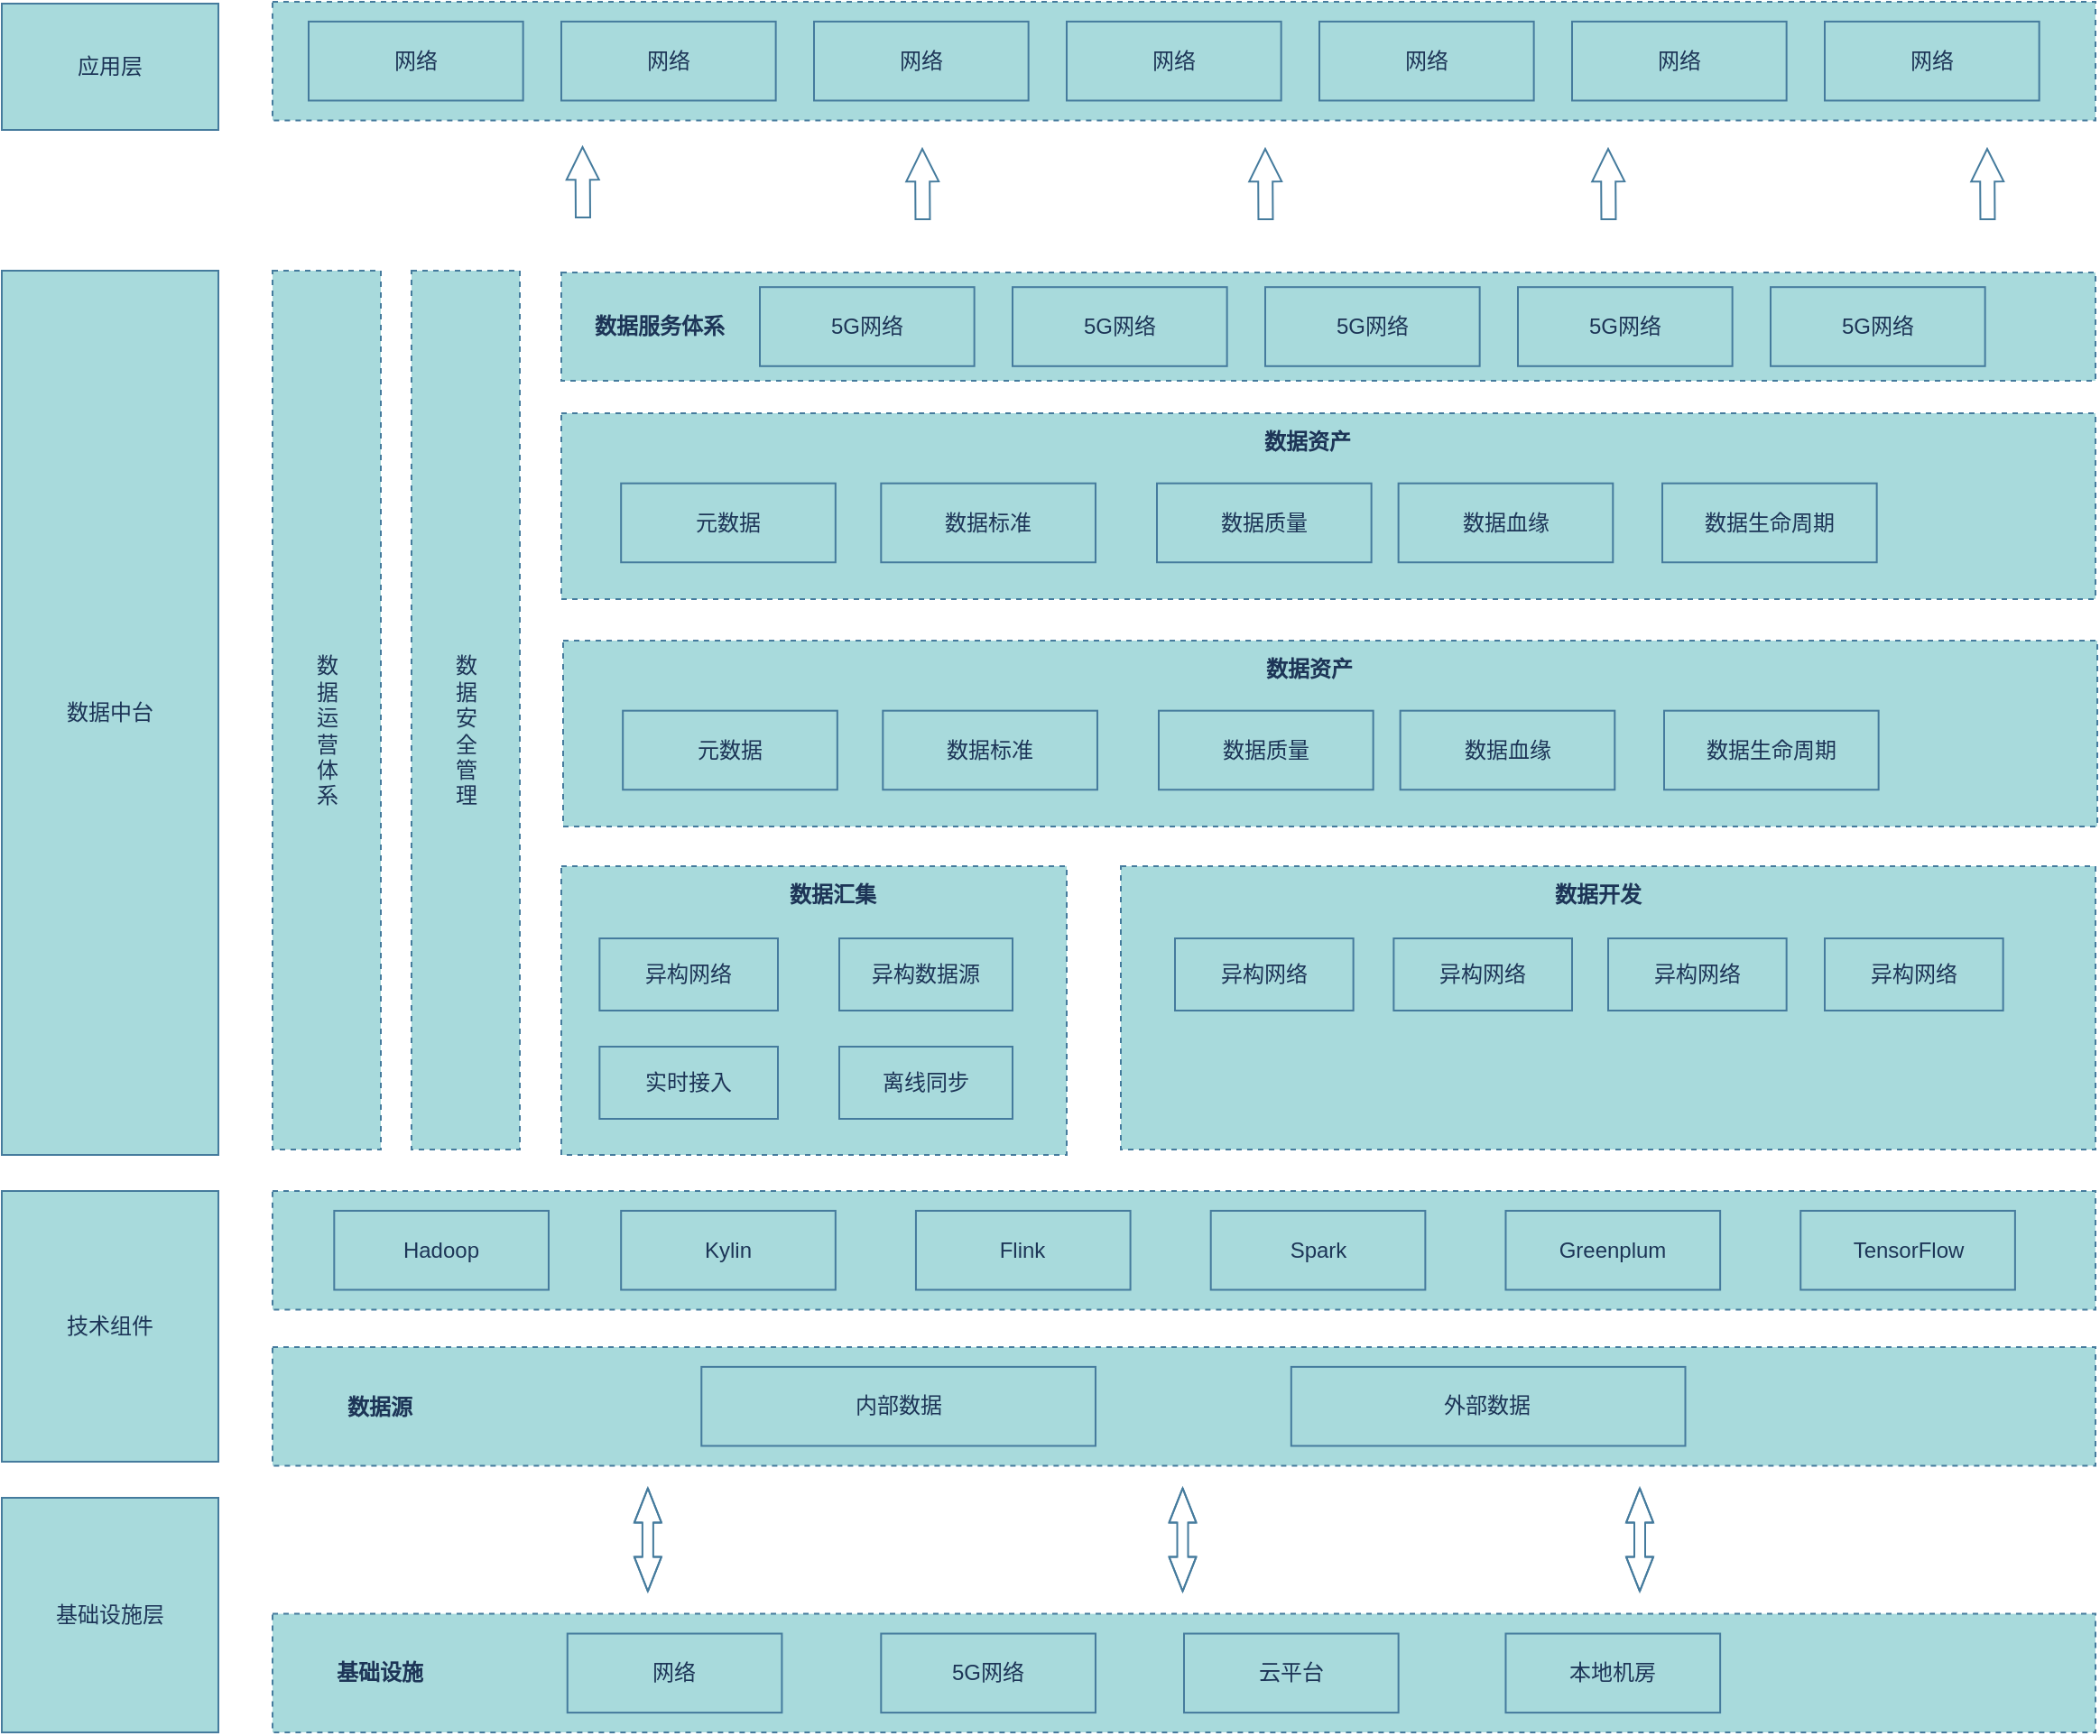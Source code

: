 <mxfile version="21.0.8" type="github" pages="2">
  <diagram name="数据中台技术架构图-1" id="JBZHbjwEhpAROHOcrjpn">
    <mxGraphModel dx="2301" dy="2174" grid="1" gridSize="10" guides="1" tooltips="1" connect="1" arrows="1" fold="1" page="1" pageScale="1" pageWidth="827" pageHeight="1169" math="0" shadow="0">
      <root>
        <mxCell id="0" />
        <mxCell id="1" parent="0" />
        <mxCell id="7xT1okyIv0pge_eyf053-1" value="" style="rounded=0;whiteSpace=wrap;html=1;labelBackgroundColor=none;dashed=1;strokeWidth=1;perimeterSpacing=1;fillColor=#A8DADC;strokeColor=#457B9D;fontColor=#1D3557;" parent="1" vertex="1">
          <mxGeometry x="200" y="430" width="280" height="160" as="geometry" />
        </mxCell>
        <mxCell id="7xT1okyIv0pge_eyf053-26" value="" style="group;rounded=0;dashed=1;container=0;labelBackgroundColor=none;fontColor=#1D3557;" parent="1" vertex="1" connectable="0">
          <mxGeometry x="40" y="170" width="60" height="417" as="geometry" />
        </mxCell>
        <mxCell id="7xT1okyIv0pge_eyf053-30" value="" style="rounded=0;whiteSpace=wrap;html=1;labelBackgroundColor=none;dashed=1;glass=0;shadow=0;fillColor=#A8DADC;strokeColor=#457B9D;fontColor=#1D3557;" parent="1" vertex="1">
          <mxGeometry x="510" y="430" width="540" height="157" as="geometry" />
        </mxCell>
        <mxCell id="7xT1okyIv0pge_eyf053-31" value="" style="rounded=0;whiteSpace=wrap;html=1;labelBackgroundColor=none;dashed=1;fillColor=#A8DADC;strokeColor=#457B9D;fontColor=#1D3557;" parent="1" vertex="1">
          <mxGeometry x="200" y="179" width="850" height="103" as="geometry" />
        </mxCell>
        <mxCell id="7xT1okyIv0pge_eyf053-32" value="" style="rounded=0;whiteSpace=wrap;html=1;labelBackgroundColor=none;dashed=1;fillColor=#A8DADC;strokeColor=#457B9D;fontColor=#1D3557;" parent="1" vertex="1">
          <mxGeometry x="200" y="101" width="850" height="60" as="geometry" />
        </mxCell>
        <mxCell id="7xT1okyIv0pge_eyf053-33" value="数据服务体系" style="text;strokeColor=none;align=center;fillColor=none;html=1;verticalAlign=middle;whiteSpace=wrap;rounded=0;labelBackgroundColor=none;fontStyle=1;fontColor=#1D3557;" parent="1" vertex="1">
          <mxGeometry x="210.003" y="114.575" width="89.118" height="32.847" as="geometry" />
        </mxCell>
        <mxCell id="7xT1okyIv0pge_eyf053-34" value="" style="shape=flexArrow;endArrow=classic;html=1;rounded=0;width=8;endSize=5.7;endWidth=9;labelBackgroundColor=none;fontColor=default;strokeColor=#457B9D;" parent="1" edge="1">
          <mxGeometry width="50" height="50" relative="1" as="geometry">
            <mxPoint x="212" y="71" as="sourcePoint" />
            <mxPoint x="211.756" y="31" as="targetPoint" />
          </mxGeometry>
        </mxCell>
        <mxCell id="7xT1okyIv0pge_eyf053-35" value="" style="shape=flexArrow;endArrow=classic;html=1;rounded=0;width=8;endSize=5.7;endWidth=9;labelBackgroundColor=none;fontColor=default;strokeColor=#457B9D;" parent="1" edge="1">
          <mxGeometry width="50" height="50" relative="1" as="geometry">
            <mxPoint x="400.24" y="72" as="sourcePoint" />
            <mxPoint x="399.996" y="32" as="targetPoint" />
          </mxGeometry>
        </mxCell>
        <mxCell id="7xT1okyIv0pge_eyf053-36" value="" style="shape=flexArrow;endArrow=classic;html=1;rounded=0;width=8;endSize=5.7;endWidth=9;labelBackgroundColor=none;fontColor=default;strokeColor=#457B9D;" parent="1" edge="1">
          <mxGeometry width="50" height="50" relative="1" as="geometry">
            <mxPoint x="590.24" y="72" as="sourcePoint" />
            <mxPoint x="589.996" y="32" as="targetPoint" />
          </mxGeometry>
        </mxCell>
        <mxCell id="7xT1okyIv0pge_eyf053-37" value="" style="shape=flexArrow;endArrow=classic;html=1;rounded=0;width=8;endSize=5.7;endWidth=9;labelBackgroundColor=none;fontColor=default;strokeColor=#457B9D;" parent="1" edge="1">
          <mxGeometry width="50" height="50" relative="1" as="geometry">
            <mxPoint x="780.24" y="72" as="sourcePoint" />
            <mxPoint x="779.996" y="32" as="targetPoint" />
          </mxGeometry>
        </mxCell>
        <mxCell id="7xT1okyIv0pge_eyf053-38" value="" style="shape=flexArrow;endArrow=classic;html=1;rounded=0;width=8;endSize=5.7;endWidth=9;labelBackgroundColor=none;fontColor=default;strokeColor=#457B9D;" parent="1" edge="1">
          <mxGeometry width="50" height="50" relative="1" as="geometry">
            <mxPoint x="990.24" y="72" as="sourcePoint" />
            <mxPoint x="989.996" y="32" as="targetPoint" />
          </mxGeometry>
        </mxCell>
        <mxCell id="7xT1okyIv0pge_eyf053-39" value="" style="rounded=0;whiteSpace=wrap;html=1;labelBackgroundColor=none;dashed=1;fillColor=#A8DADC;strokeColor=#457B9D;fontColor=#1D3557;" parent="1" vertex="1">
          <mxGeometry x="40" y="-49.004" width="1010.0" height="65.693" as="geometry" />
        </mxCell>
        <mxCell id="7xT1okyIv0pge_eyf053-40" value="网络" style="rounded=0;whiteSpace=wrap;html=1;labelBackgroundColor=none;fillColor=#A8DADC;strokeColor=#457B9D;fontColor=#1D3557;" parent="1" vertex="1">
          <mxGeometry x="60.002" y="-38.055" width="118.824" height="43.796" as="geometry" />
        </mxCell>
        <mxCell id="7xT1okyIv0pge_eyf053-41" value="网络" style="rounded=0;whiteSpace=wrap;html=1;labelBackgroundColor=none;fillColor=#A8DADC;strokeColor=#457B9D;fontColor=#1D3557;" parent="1" vertex="1">
          <mxGeometry x="200.002" y="-38.055" width="118.824" height="43.796" as="geometry" />
        </mxCell>
        <mxCell id="7xT1okyIv0pge_eyf053-42" value="网络" style="rounded=0;whiteSpace=wrap;html=1;labelBackgroundColor=none;fillColor=#A8DADC;strokeColor=#457B9D;fontColor=#1D3557;" parent="1" vertex="1">
          <mxGeometry x="340.002" y="-38.055" width="118.824" height="43.796" as="geometry" />
        </mxCell>
        <mxCell id="7xT1okyIv0pge_eyf053-43" value="网络" style="rounded=0;whiteSpace=wrap;html=1;labelBackgroundColor=none;fillColor=#A8DADC;strokeColor=#457B9D;fontColor=#1D3557;" parent="1" vertex="1">
          <mxGeometry x="480.002" y="-38.055" width="118.824" height="43.796" as="geometry" />
        </mxCell>
        <mxCell id="7xT1okyIv0pge_eyf053-44" value="网络" style="rounded=0;whiteSpace=wrap;html=1;labelBackgroundColor=none;fillColor=#A8DADC;strokeColor=#457B9D;fontColor=#1D3557;" parent="1" vertex="1">
          <mxGeometry x="620.002" y="-38.055" width="118.824" height="43.796" as="geometry" />
        </mxCell>
        <mxCell id="7xT1okyIv0pge_eyf053-45" value="网络" style="rounded=0;whiteSpace=wrap;html=1;labelBackgroundColor=none;fillColor=#A8DADC;strokeColor=#457B9D;fontColor=#1D3557;" parent="1" vertex="1">
          <mxGeometry x="760.002" y="-38.055" width="118.824" height="43.796" as="geometry" />
        </mxCell>
        <mxCell id="7xT1okyIv0pge_eyf053-46" value="网络" style="rounded=0;whiteSpace=wrap;html=1;labelBackgroundColor=none;fillColor=#A8DADC;strokeColor=#457B9D;fontColor=#1D3557;" parent="1" vertex="1">
          <mxGeometry x="900.002" y="-38.055" width="118.824" height="43.796" as="geometry" />
        </mxCell>
        <mxCell id="7xT1okyIv0pge_eyf053-47" value="5G网络" style="rounded=0;whiteSpace=wrap;html=1;labelBackgroundColor=none;fillColor=#A8DADC;strokeColor=#457B9D;fontColor=#1D3557;" parent="1" vertex="1">
          <mxGeometry x="310.002" y="109.095" width="118.824" height="43.796" as="geometry" />
        </mxCell>
        <mxCell id="7xT1okyIv0pge_eyf053-48" value="异构网络" style="rounded=0;whiteSpace=wrap;html=1;labelBackgroundColor=none;fillColor=#A8DADC;strokeColor=#457B9D;fontColor=#1D3557;" parent="1" vertex="1">
          <mxGeometry x="221.18" y="470" width="98.82" height="40" as="geometry" />
        </mxCell>
        <mxCell id="7xT1okyIv0pge_eyf053-49" value="5G网络" style="rounded=0;whiteSpace=wrap;html=1;labelBackgroundColor=none;fillColor=#A8DADC;strokeColor=#457B9D;fontColor=#1D3557;" parent="1" vertex="1">
          <mxGeometry x="450.002" y="109.105" width="118.824" height="43.796" as="geometry" />
        </mxCell>
        <mxCell id="7xT1okyIv0pge_eyf053-50" value="5G网络" style="rounded=0;whiteSpace=wrap;html=1;labelBackgroundColor=none;fillColor=#A8DADC;strokeColor=#457B9D;fontColor=#1D3557;" parent="1" vertex="1">
          <mxGeometry x="590.002" y="109.095" width="118.824" height="43.796" as="geometry" />
        </mxCell>
        <mxCell id="7xT1okyIv0pge_eyf053-51" value="5G网络" style="rounded=0;whiteSpace=wrap;html=1;labelBackgroundColor=none;fillColor=#A8DADC;strokeColor=#457B9D;fontColor=#1D3557;" parent="1" vertex="1">
          <mxGeometry x="730.002" y="109.095" width="118.824" height="43.796" as="geometry" />
        </mxCell>
        <mxCell id="7xT1okyIv0pge_eyf053-52" value="5G网络" style="rounded=0;whiteSpace=wrap;html=1;labelBackgroundColor=none;fillColor=#A8DADC;strokeColor=#457B9D;fontColor=#1D3557;" parent="1" vertex="1">
          <mxGeometry x="870.002" y="109.095" width="118.824" height="43.796" as="geometry" />
        </mxCell>
        <mxCell id="7xT1okyIv0pge_eyf053-53" value="实时接入" style="rounded=0;whiteSpace=wrap;html=1;labelBackgroundColor=none;fillColor=#A8DADC;strokeColor=#457B9D;fontColor=#1D3557;" parent="1" vertex="1">
          <mxGeometry x="221.18" y="530" width="98.82" height="40" as="geometry" />
        </mxCell>
        <mxCell id="7xT1okyIv0pge_eyf053-54" value="异构数据源" style="rounded=0;whiteSpace=wrap;html=1;labelBackgroundColor=none;fillColor=#A8DADC;strokeColor=#457B9D;fontColor=#1D3557;" parent="1" vertex="1">
          <mxGeometry x="354" y="470" width="96" height="40" as="geometry" />
        </mxCell>
        <mxCell id="7xT1okyIv0pge_eyf053-56" value="离线同步" style="rounded=0;whiteSpace=wrap;html=1;labelBackgroundColor=none;fillColor=#A8DADC;strokeColor=#457B9D;fontColor=#1D3557;" parent="1" vertex="1">
          <mxGeometry x="354" y="530" width="96" height="40" as="geometry" />
        </mxCell>
        <mxCell id="7xT1okyIv0pge_eyf053-57" value="数据汇集" style="text;strokeColor=none;align=center;fillColor=none;html=1;verticalAlign=middle;whiteSpace=wrap;rounded=0;labelBackgroundColor=none;fontStyle=1;fontColor=#1D3557;" parent="1" vertex="1">
          <mxGeometry x="306.003" y="430.005" width="89.118" height="32.847" as="geometry" />
        </mxCell>
        <mxCell id="7xT1okyIv0pge_eyf053-58" value="应用层" style="rounded=0;whiteSpace=wrap;html=1;labelBackgroundColor=none;fillColor=#A8DADC;strokeColor=#457B9D;fontColor=#1D3557;" parent="1" vertex="1">
          <mxGeometry x="-110" y="-48" width="120" height="70" as="geometry" />
        </mxCell>
        <mxCell id="7xT1okyIv0pge_eyf053-59" value="数据中台" style="rounded=0;whiteSpace=wrap;html=1;labelBackgroundColor=none;fillColor=#A8DADC;strokeColor=#457B9D;fontColor=#1D3557;" parent="1" vertex="1">
          <mxGeometry x="-110" y="100" width="120" height="490" as="geometry" />
        </mxCell>
        <mxCell id="7xT1okyIv0pge_eyf053-60" value="技术组件" style="rounded=0;whiteSpace=wrap;html=1;labelBackgroundColor=none;fillColor=#A8DADC;strokeColor=#457B9D;fontColor=#1D3557;" parent="1" vertex="1">
          <mxGeometry x="-110" y="610" width="120" height="150" as="geometry" />
        </mxCell>
        <mxCell id="7xT1okyIv0pge_eyf053-61" value="基础设施层" style="rounded=0;whiteSpace=wrap;html=1;labelBackgroundColor=none;fillColor=#A8DADC;strokeColor=#457B9D;fontColor=#1D3557;" parent="1" vertex="1">
          <mxGeometry x="-110" y="780" width="120" height="130" as="geometry" />
        </mxCell>
        <mxCell id="7xT1okyIv0pge_eyf053-62" value="数据开发" style="text;strokeColor=none;align=center;fillColor=none;html=1;verticalAlign=middle;whiteSpace=wrap;rounded=0;labelBackgroundColor=none;fontStyle=1;fontColor=#1D3557;" parent="1" vertex="1">
          <mxGeometry x="730.003" y="430.005" width="89.118" height="32.847" as="geometry" />
        </mxCell>
        <mxCell id="7xT1okyIv0pge_eyf053-63" value="异构网络" style="rounded=0;whiteSpace=wrap;html=1;labelBackgroundColor=none;fillColor=#A8DADC;strokeColor=#457B9D;fontColor=#1D3557;" parent="1" vertex="1">
          <mxGeometry x="540" y="470" width="98.82" height="40" as="geometry" />
        </mxCell>
        <mxCell id="7xT1okyIv0pge_eyf053-64" value="异构网络" style="rounded=0;whiteSpace=wrap;html=1;labelBackgroundColor=none;fillColor=#A8DADC;strokeColor=#457B9D;fontColor=#1D3557;" parent="1" vertex="1">
          <mxGeometry x="661.18" y="470" width="98.82" height="40" as="geometry" />
        </mxCell>
        <mxCell id="7xT1okyIv0pge_eyf053-65" value="异构网络" style="rounded=0;whiteSpace=wrap;html=1;labelBackgroundColor=none;fillColor=#A8DADC;strokeColor=#457B9D;fontColor=#1D3557;" parent="1" vertex="1">
          <mxGeometry x="780.01" y="470" width="98.82" height="40" as="geometry" />
        </mxCell>
        <mxCell id="7xT1okyIv0pge_eyf053-66" value="异构网络" style="rounded=0;whiteSpace=wrap;html=1;labelBackgroundColor=none;fillColor=#A8DADC;strokeColor=#457B9D;fontColor=#1D3557;" parent="1" vertex="1">
          <mxGeometry x="900" y="470" width="98.82" height="40" as="geometry" />
        </mxCell>
        <mxCell id="7xT1okyIv0pge_eyf053-67" value="数据资产" style="text;strokeColor=none;align=center;fillColor=none;html=1;verticalAlign=middle;whiteSpace=wrap;rounded=0;labelBackgroundColor=none;fontStyle=1;fontColor=#1D3557;" parent="1" vertex="1">
          <mxGeometry x="568.823" y="179.005" width="89.118" height="32.847" as="geometry" />
        </mxCell>
        <mxCell id="7xT1okyIv0pge_eyf053-3" value="" style="rounded=0;whiteSpace=wrap;html=1;labelBackgroundColor=none;dashed=1;fillColor=#A8DADC;strokeColor=#457B9D;fontColor=#1D3557;" parent="1" vertex="1">
          <mxGeometry x="40" y="696.496" width="1010.0" height="65.693" as="geometry" />
        </mxCell>
        <mxCell id="7xT1okyIv0pge_eyf053-4" value="数据源" style="text;strokeColor=none;align=center;fillColor=none;html=1;verticalAlign=middle;whiteSpace=wrap;rounded=0;labelBackgroundColor=none;fontStyle=1;fontColor=#1D3557;" parent="1" vertex="1">
          <mxGeometry x="54.853" y="714.015" width="89.118" height="32.847" as="geometry" />
        </mxCell>
        <mxCell id="7xT1okyIv0pge_eyf053-5" value="" style="rounded=0;whiteSpace=wrap;html=1;labelBackgroundColor=none;dashed=1;fillColor=#A8DADC;strokeColor=#457B9D;fontColor=#1D3557;" parent="1" vertex="1">
          <mxGeometry x="40" y="610" width="1010.0" height="65.693" as="geometry" />
        </mxCell>
        <mxCell id="7xT1okyIv0pge_eyf053-6" value="内部数据" style="rounded=0;whiteSpace=wrap;html=1;labelBackgroundColor=none;fillColor=#A8DADC;strokeColor=#457B9D;fontColor=#1D3557;" parent="1" vertex="1">
          <mxGeometry x="277.647" y="707.445" width="218.338" height="43.796" as="geometry" />
        </mxCell>
        <mxCell id="7xT1okyIv0pge_eyf053-7" value="外部数据" style="rounded=0;whiteSpace=wrap;html=1;labelBackgroundColor=none;fillColor=#A8DADC;strokeColor=#457B9D;fontColor=#1D3557;" parent="1" vertex="1">
          <mxGeometry x="604.412" y="707.445" width="218.338" height="43.796" as="geometry" />
        </mxCell>
        <mxCell id="7xT1okyIv0pge_eyf053-8" value="" style="rounded=0;whiteSpace=wrap;html=1;labelBackgroundColor=none;dashed=1;fillColor=#A8DADC;strokeColor=#457B9D;fontColor=#1D3557;" parent="1" vertex="1">
          <mxGeometry x="40" y="844.307" width="1010.0" height="65.693" as="geometry" />
        </mxCell>
        <mxCell id="7xT1okyIv0pge_eyf053-9" value="网络" style="rounded=0;whiteSpace=wrap;html=1;labelBackgroundColor=none;fillColor=#A8DADC;strokeColor=#457B9D;fontColor=#1D3557;" parent="1" vertex="1">
          <mxGeometry x="203.382" y="855.255" width="118.824" height="43.796" as="geometry" />
        </mxCell>
        <mxCell id="7xT1okyIv0pge_eyf053-11" value="5G网络" style="rounded=0;whiteSpace=wrap;html=1;labelBackgroundColor=none;fillColor=#A8DADC;strokeColor=#457B9D;fontColor=#1D3557;" parent="1" vertex="1">
          <mxGeometry x="377.162" y="855.255" width="118.824" height="43.796" as="geometry" />
        </mxCell>
        <mxCell id="7xT1okyIv0pge_eyf053-12" value="云平台" style="rounded=0;whiteSpace=wrap;html=1;labelBackgroundColor=none;fillColor=#A8DADC;strokeColor=#457B9D;fontColor=#1D3557;" parent="1" vertex="1">
          <mxGeometry x="545.0" y="855.255" width="118.824" height="43.796" as="geometry" />
        </mxCell>
        <mxCell id="7xT1okyIv0pge_eyf053-13" value="本地机房" style="rounded=0;whiteSpace=wrap;html=1;labelBackgroundColor=none;fillColor=#A8DADC;strokeColor=#457B9D;fontColor=#1D3557;" parent="1" vertex="1">
          <mxGeometry x="723.235" y="855.255" width="118.824" height="43.796" as="geometry" />
        </mxCell>
        <mxCell id="7xT1okyIv0pge_eyf053-14" value="基础设施" style="text;strokeColor=none;align=center;fillColor=none;html=1;verticalAlign=middle;whiteSpace=wrap;rounded=0;labelBackgroundColor=none;fontStyle=1;fontColor=#1D3557;" parent="1" vertex="1">
          <mxGeometry x="54.853" y="860.73" width="89.118" height="32.847" as="geometry" />
        </mxCell>
        <mxCell id="7xT1okyIv0pge_eyf053-15" value="Hadoop" style="rounded=0;whiteSpace=wrap;html=1;labelBackgroundColor=none;fillColor=#A8DADC;strokeColor=#457B9D;fontColor=#1D3557;" parent="1" vertex="1">
          <mxGeometry x="74.162" y="620.949" width="118.824" height="43.796" as="geometry" />
        </mxCell>
        <mxCell id="7xT1okyIv0pge_eyf053-16" value="Kylin" style="rounded=0;whiteSpace=wrap;html=1;labelBackgroundColor=none;fillColor=#A8DADC;strokeColor=#457B9D;fontColor=#1D3557;" parent="1" vertex="1">
          <mxGeometry x="233.088" y="620.949" width="118.824" height="43.796" as="geometry" />
        </mxCell>
        <mxCell id="7xT1okyIv0pge_eyf053-17" value="Flink" style="rounded=0;whiteSpace=wrap;html=1;labelBackgroundColor=none;fillColor=#A8DADC;strokeColor=#457B9D;fontColor=#1D3557;" parent="1" vertex="1">
          <mxGeometry x="396.471" y="620.949" width="118.824" height="43.796" as="geometry" />
        </mxCell>
        <mxCell id="7xT1okyIv0pge_eyf053-18" value="Spark" style="rounded=0;whiteSpace=wrap;html=1;labelBackgroundColor=none;fillColor=#A8DADC;strokeColor=#457B9D;fontColor=#1D3557;" parent="1" vertex="1">
          <mxGeometry x="559.853" y="620.949" width="118.824" height="43.796" as="geometry" />
        </mxCell>
        <mxCell id="7xT1okyIv0pge_eyf053-19" value="Greenplum" style="rounded=0;whiteSpace=wrap;html=1;labelBackgroundColor=none;fillColor=#A8DADC;strokeColor=#457B9D;fontColor=#1D3557;" parent="1" vertex="1">
          <mxGeometry x="723.235" y="620.949" width="118.824" height="43.796" as="geometry" />
        </mxCell>
        <mxCell id="7xT1okyIv0pge_eyf053-20" value="TensorFlow" style="rounded=0;whiteSpace=wrap;html=1;labelBackgroundColor=none;fillColor=#A8DADC;strokeColor=#457B9D;fontColor=#1D3557;" parent="1" vertex="1">
          <mxGeometry x="886.618" y="620.949" width="118.824" height="43.796" as="geometry" />
        </mxCell>
        <mxCell id="7xT1okyIv0pge_eyf053-21" value="" style="shape=flexArrow;endArrow=classic;startArrow=classic;html=1;rounded=0;startWidth=8;startSize=6;endWidth=8;endSize=6;width=6;labelBackgroundColor=none;fontColor=default;strokeColor=#457B9D;" parent="1" edge="1">
          <mxGeometry width="100" height="100" relative="1" as="geometry">
            <mxPoint x="247.941" y="832.263" as="sourcePoint" />
            <mxPoint x="247.941" y="774.234" as="targetPoint" />
            <Array as="points">
              <mxPoint x="247.941" y="799.416" />
            </Array>
          </mxGeometry>
        </mxCell>
        <mxCell id="7xT1okyIv0pge_eyf053-22" value="" style="shape=flexArrow;endArrow=classic;startArrow=classic;html=1;rounded=0;startWidth=8;startSize=6;endWidth=8;endSize=6;width=6;labelBackgroundColor=none;fontColor=default;strokeColor=#457B9D;" parent="1" edge="1">
          <mxGeometry width="100" height="100" relative="1" as="geometry">
            <mxPoint x="544.257" y="832.263" as="sourcePoint" />
            <mxPoint x="544.257" y="774.234" as="targetPoint" />
            <Array as="points">
              <mxPoint x="544.257" y="799.416" />
            </Array>
          </mxGeometry>
        </mxCell>
        <mxCell id="7xT1okyIv0pge_eyf053-23" value="" style="shape=flexArrow;endArrow=classic;startArrow=classic;html=1;rounded=0;startWidth=8;startSize=6;endWidth=8;endSize=6;width=6;labelBackgroundColor=none;fontColor=default;strokeColor=#457B9D;" parent="1" edge="1">
          <mxGeometry width="100" height="100" relative="1" as="geometry">
            <mxPoint x="797.5" y="832.263" as="sourcePoint" />
            <mxPoint x="797.5" y="774.234" as="targetPoint" />
            <Array as="points">
              <mxPoint x="797.5" y="799.416" />
            </Array>
          </mxGeometry>
        </mxCell>
        <mxCell id="7xT1okyIv0pge_eyf053-2" value="" style="rounded=0;whiteSpace=wrap;html=1;labelBackgroundColor=none;dashed=1;fillColor=#A8DADC;strokeColor=#457B9D;fontColor=#1D3557;" parent="1" vertex="1">
          <mxGeometry x="117" y="100" width="60" height="487" as="geometry" />
        </mxCell>
        <mxCell id="7xT1okyIv0pge_eyf053-24" value="数&lt;br&gt;据&lt;br&gt;安&lt;br&gt;全&lt;br&gt;管&lt;br&gt;理" style="text;strokeColor=none;align=center;fillColor=none;html=1;verticalAlign=middle;whiteSpace=wrap;rounded=0;labelBackgroundColor=none;fontColor=#1D3557;" parent="1" vertex="1">
          <mxGeometry x="129.5" y="285.833" width="35" height="139" as="geometry" />
        </mxCell>
        <mxCell id="7xT1okyIv0pge_eyf053-27" value="" style="rounded=0;whiteSpace=wrap;html=1;labelBackgroundColor=none;dashed=1;fillColor=#A8DADC;strokeColor=#457B9D;fontColor=#1D3557;" parent="1" vertex="1">
          <mxGeometry x="40" y="100" width="60" height="487" as="geometry" />
        </mxCell>
        <mxCell id="7xT1okyIv0pge_eyf053-28" value="数&lt;br&gt;据&lt;br&gt;运&lt;br&gt;营&lt;br&gt;体&lt;br&gt;系" style="text;strokeColor=none;align=center;fillColor=none;html=1;verticalAlign=middle;whiteSpace=wrap;rounded=0;labelBackgroundColor=none;fontColor=#1D3557;" parent="1" vertex="1">
          <mxGeometry x="52.5" y="285.833" width="35" height="139" as="geometry" />
        </mxCell>
        <mxCell id="7xT1okyIv0pge_eyf053-69" value="元数据" style="rounded=0;whiteSpace=wrap;html=1;labelBackgroundColor=none;fillColor=#A8DADC;strokeColor=#457B9D;fontColor=#1D3557;" parent="1" vertex="1">
          <mxGeometry x="233.092" y="217.835" width="118.824" height="43.796" as="geometry" />
        </mxCell>
        <mxCell id="7xT1okyIv0pge_eyf053-70" value="数据标准" style="rounded=0;whiteSpace=wrap;html=1;labelBackgroundColor=none;fillColor=#A8DADC;strokeColor=#457B9D;fontColor=#1D3557;" parent="1" vertex="1">
          <mxGeometry x="377.162" y="217.835" width="118.824" height="43.796" as="geometry" />
        </mxCell>
        <mxCell id="7xT1okyIv0pge_eyf053-71" value="数据质量" style="rounded=0;whiteSpace=wrap;html=1;labelBackgroundColor=none;fillColor=#A8DADC;strokeColor=#457B9D;fontColor=#1D3557;" parent="1" vertex="1">
          <mxGeometry x="530.002" y="217.835" width="118.824" height="43.796" as="geometry" />
        </mxCell>
        <mxCell id="7xT1okyIv0pge_eyf053-72" value="数据血缘" style="rounded=0;whiteSpace=wrap;html=1;labelBackgroundColor=none;fillColor=#A8DADC;strokeColor=#457B9D;fontColor=#1D3557;" parent="1" vertex="1">
          <mxGeometry x="663.822" y="217.835" width="118.824" height="43.796" as="geometry" />
        </mxCell>
        <mxCell id="7xT1okyIv0pge_eyf053-73" value="数据生命周期" style="rounded=0;whiteSpace=wrap;html=1;labelBackgroundColor=none;fillColor=#A8DADC;strokeColor=#457B9D;fontColor=#1D3557;" parent="1" vertex="1">
          <mxGeometry x="810.002" y="217.835" width="118.824" height="43.796" as="geometry" />
        </mxCell>
        <mxCell id="7xT1okyIv0pge_eyf053-74" value="" style="rounded=0;whiteSpace=wrap;html=1;labelBackgroundColor=none;dashed=1;fillColor=#A8DADC;strokeColor=#457B9D;fontColor=#1D3557;" parent="1" vertex="1">
          <mxGeometry x="201" y="305" width="850" height="103" as="geometry" />
        </mxCell>
        <mxCell id="7xT1okyIv0pge_eyf053-75" value="数据资产" style="text;strokeColor=none;align=center;fillColor=none;html=1;verticalAlign=middle;whiteSpace=wrap;rounded=0;labelBackgroundColor=none;fontStyle=1;fontColor=#1D3557;" parent="1" vertex="1">
          <mxGeometry x="569.823" y="305.005" width="89.118" height="32.847" as="geometry" />
        </mxCell>
        <mxCell id="7xT1okyIv0pge_eyf053-76" value="元数据" style="rounded=0;whiteSpace=wrap;html=1;labelBackgroundColor=none;fillColor=#A8DADC;strokeColor=#457B9D;fontColor=#1D3557;" parent="1" vertex="1">
          <mxGeometry x="234.092" y="343.835" width="118.824" height="43.796" as="geometry" />
        </mxCell>
        <mxCell id="7xT1okyIv0pge_eyf053-77" value="数据标准" style="rounded=0;whiteSpace=wrap;html=1;labelBackgroundColor=none;fillColor=#A8DADC;strokeColor=#457B9D;fontColor=#1D3557;" parent="1" vertex="1">
          <mxGeometry x="378.162" y="343.835" width="118.824" height="43.796" as="geometry" />
        </mxCell>
        <mxCell id="7xT1okyIv0pge_eyf053-78" value="数据质量" style="rounded=0;whiteSpace=wrap;html=1;labelBackgroundColor=none;fillColor=#A8DADC;strokeColor=#457B9D;fontColor=#1D3557;" parent="1" vertex="1">
          <mxGeometry x="531.002" y="343.835" width="118.824" height="43.796" as="geometry" />
        </mxCell>
        <mxCell id="7xT1okyIv0pge_eyf053-79" value="数据血缘" style="rounded=0;whiteSpace=wrap;html=1;labelBackgroundColor=none;fillColor=#A8DADC;strokeColor=#457B9D;fontColor=#1D3557;" parent="1" vertex="1">
          <mxGeometry x="664.822" y="343.835" width="118.824" height="43.796" as="geometry" />
        </mxCell>
        <mxCell id="7xT1okyIv0pge_eyf053-80" value="数据生命周期" style="rounded=0;whiteSpace=wrap;html=1;labelBackgroundColor=none;fillColor=#A8DADC;strokeColor=#457B9D;fontColor=#1D3557;" parent="1" vertex="1">
          <mxGeometry x="811.002" y="343.835" width="118.824" height="43.796" as="geometry" />
        </mxCell>
      </root>
    </mxGraphModel>
  </diagram>
  <diagram id="5oO0zdge0b_lwBmciEEE" name="数据中台技术架构图-2">
    <mxGraphModel dx="1474" dy="1005" grid="1" gridSize="10" guides="1" tooltips="1" connect="1" arrows="1" fold="1" page="1" pageScale="1" pageWidth="827" pageHeight="1169" math="0" shadow="0">
      <root>
        <mxCell id="0" />
        <mxCell id="1" parent="0" />
        <mxCell id="FahSM20ym5paNgnE85Up-1" value="" style="rounded=0;whiteSpace=wrap;html=1;labelBackgroundColor=none;dashed=1;strokeWidth=1;perimeterSpacing=1;container=0;fillColor=#e1d5e7;strokeColor=#9673a6;" parent="1" vertex="1">
          <mxGeometry x="40.85" y="484" width="660" height="130" as="geometry" />
        </mxCell>
        <mxCell id="FahSM20ym5paNgnE85Up-64" value="" style="rounded=0;whiteSpace=wrap;html=1;labelBackgroundColor=none;dashed=1;fillColor=#ffe6cc;strokeColor=#d79b00;" parent="1" vertex="1">
          <mxGeometry x="1074" y="310" width="156" height="570" as="geometry" />
        </mxCell>
        <mxCell id="FahSM20ym5paNgnE85Up-2" value="" style="group;rounded=0;dashed=1;container=0;labelBackgroundColor=none;" parent="1" vertex="1" connectable="0">
          <mxGeometry x="40" y="170" width="60" height="417" as="geometry" />
        </mxCell>
        <mxCell id="FahSM20ym5paNgnE85Up-5" value="" style="rounded=0;whiteSpace=wrap;html=1;labelBackgroundColor=none;dashed=1;fillColor=#dae8fc;strokeColor=#6c8ebf;" parent="1" vertex="1">
          <mxGeometry x="41" y="310" width="1009" height="60" as="geometry" />
        </mxCell>
        <mxCell id="FahSM20ym5paNgnE85Up-6" value="数据应用" style="text;align=center;html=1;verticalAlign=middle;whiteSpace=wrap;rounded=0;labelBackgroundColor=none;fontStyle=1;fontSize=14;" parent="1" vertex="1">
          <mxGeometry x="40.003" y="323.575" width="89.118" height="32.847" as="geometry" />
        </mxCell>
        <mxCell id="FahSM20ym5paNgnE85Up-12" value="" style="rounded=0;whiteSpace=wrap;html=1;labelBackgroundColor=none;dashed=1;fillColor=#fff2cc;strokeColor=#d6b656;" parent="1" vertex="1">
          <mxGeometry x="40" y="394.676" width="1010.0" height="65.693" as="geometry" />
        </mxCell>
        <mxCell id="FahSM20ym5paNgnE85Up-14" value="Kylin&lt;br&gt;多维索引/预计算" style="rounded=0;whiteSpace=wrap;html=1;labelBackgroundColor=none;" parent="1" vertex="1">
          <mxGeometry x="428.17" y="500.48" width="111.83" height="42" as="geometry" />
        </mxCell>
        <mxCell id="FahSM20ym5paNgnE85Up-15" value="数据接口 Restful API" style="rounded=0;whiteSpace=wrap;html=1;labelBackgroundColor=none;" parent="1" vertex="1">
          <mxGeometry x="149.57" y="405.63" width="420.43" height="43.8" as="geometry" />
        </mxCell>
        <mxCell id="FahSM20ym5paNgnE85Up-16" value="流式数据 Rabbit MQ" style="rounded=0;whiteSpace=wrap;html=1;labelBackgroundColor=none;strokeColor=default;" parent="1" vertex="1">
          <mxGeometry x="630" y="405.62" width="385.83" height="43.8" as="geometry" />
        </mxCell>
        <mxCell id="FahSM20ym5paNgnE85Up-20" value="可视化分析" style="rounded=0;whiteSpace=wrap;html=1;labelBackgroundColor=none;" parent="1" vertex="1">
          <mxGeometry x="151.002" y="318.095" width="118.824" height="43.796" as="geometry" />
        </mxCell>
        <mxCell id="FahSM20ym5paNgnE85Up-22" value="标签系统" style="rounded=0;whiteSpace=wrap;html=1;labelBackgroundColor=none;" parent="1" vertex="1">
          <mxGeometry x="309.342" y="318.105" width="118.824" height="43.796" as="geometry" />
        </mxCell>
        <mxCell id="FahSM20ym5paNgnE85Up-23" value="查询" style="rounded=0;whiteSpace=wrap;html=1;labelBackgroundColor=none;" parent="1" vertex="1">
          <mxGeometry x="460.002" y="318.115" width="118.824" height="43.796" as="geometry" />
        </mxCell>
        <mxCell id="FahSM20ym5paNgnE85Up-24" value="数据接口" style="rounded=0;whiteSpace=wrap;html=1;labelBackgroundColor=none;" parent="1" vertex="1">
          <mxGeometry x="911.172" y="318.095" width="118.824" height="43.796" as="geometry" />
        </mxCell>
        <mxCell id="FahSM20ym5paNgnE85Up-25" value="旅客画像" style="rounded=0;whiteSpace=wrap;html=1;labelBackgroundColor=none;" parent="1" vertex="1">
          <mxGeometry x="620.002" y="318.095" width="118.824" height="43.796" as="geometry" />
        </mxCell>
        <mxCell id="FahSM20ym5paNgnE85Up-40" value="" style="rounded=0;whiteSpace=wrap;html=1;labelBackgroundColor=none;dashed=1;fillColor=#f8cecc;strokeColor=#b85450;" parent="1" vertex="1">
          <mxGeometry x="40" y="724.496" width="1010.0" height="65.693" as="geometry" />
        </mxCell>
        <mxCell id="FahSM20ym5paNgnE85Up-41" value="数据采集" style="text;align=center;html=1;verticalAlign=middle;whiteSpace=wrap;rounded=0;labelBackgroundColor=none;fontStyle=1;fontSize=14;" parent="1" vertex="1">
          <mxGeometry x="39.853" y="742.015" width="89.118" height="32.847" as="geometry" />
        </mxCell>
        <mxCell id="FahSM20ym5paNgnE85Up-42" value="" style="rounded=0;whiteSpace=wrap;html=1;labelBackgroundColor=none;dashed=1;fillColor=#d5e8d4;strokeColor=#82b366;" parent="1" vertex="1">
          <mxGeometry x="40" y="638" width="1010.0" height="65.693" as="geometry" />
        </mxCell>
        <mxCell id="FahSM20ym5paNgnE85Up-43" value="DataX&lt;br&gt;数据传输" style="rounded=0;whiteSpace=wrap;html=1;labelBackgroundColor=none;" parent="1" vertex="1">
          <mxGeometry x="149.57" y="735.44" width="140" height="42.56" as="geometry" />
        </mxCell>
        <mxCell id="FahSM20ym5paNgnE85Up-44" value="Restful API" style="rounded=0;whiteSpace=wrap;html=1;labelBackgroundColor=none;" parent="1" vertex="1">
          <mxGeometry x="723.24" y="737.16" width="128.83" height="42.56" as="geometry" />
        </mxCell>
        <mxCell id="FahSM20ym5paNgnE85Up-45" value="" style="rounded=0;whiteSpace=wrap;html=1;labelBackgroundColor=none;dashed=1;fillColor=#ffe6cc;strokeColor=#d79b00;" parent="1" vertex="1">
          <mxGeometry x="40" y="812.307" width="1010.0" height="65.693" as="geometry" />
        </mxCell>
        <mxCell id="FahSM20ym5paNgnE85Up-46" value="网络" style="rounded=0;whiteSpace=wrap;html=1;labelBackgroundColor=none;" parent="1" vertex="1">
          <mxGeometry x="151" y="823.26" width="140.43" height="43.8" as="geometry" />
        </mxCell>
        <mxCell id="FahSM20ym5paNgnE85Up-47" value="移动网络" style="rounded=0;whiteSpace=wrap;html=1;labelBackgroundColor=none;" parent="1" vertex="1">
          <mxGeometry x="350.89" y="824.73" width="139.41" height="43.8" as="geometry" />
        </mxCell>
        <mxCell id="FahSM20ym5paNgnE85Up-48" value="云平台" style="rounded=0;whiteSpace=wrap;html=1;labelBackgroundColor=none;" parent="1" vertex="1">
          <mxGeometry x="540" y="823.26" width="140" height="43.8" as="geometry" />
        </mxCell>
        <mxCell id="FahSM20ym5paNgnE85Up-49" value="本地机房" style="rounded=0;whiteSpace=wrap;html=1;labelBackgroundColor=none;" parent="1" vertex="1">
          <mxGeometry x="723.24" y="825.73" width="126.76" height="43.8" as="geometry" />
        </mxCell>
        <mxCell id="FahSM20ym5paNgnE85Up-50" value="基础设施" style="text;align=center;html=1;verticalAlign=middle;whiteSpace=wrap;rounded=0;labelBackgroundColor=none;fontStyle=1;fontSize=14;" parent="1" vertex="1">
          <mxGeometry x="39.853" y="828.73" width="89.118" height="32.847" as="geometry" />
        </mxCell>
        <mxCell id="FahSM20ym5paNgnE85Up-81" value="运维监控" style="text;align=center;html=1;verticalAlign=middle;whiteSpace=wrap;rounded=0;labelBackgroundColor=none;fontStyle=1;fontSize=14;" parent="1" vertex="1">
          <mxGeometry x="1108.233" y="655.155" width="89.118" height="32.847" as="geometry" />
        </mxCell>
        <mxCell id="FahSM20ym5paNgnE85Up-82" value="Zabbix" style="rounded=0;whiteSpace=wrap;html=1;labelBackgroundColor=none;" parent="1" vertex="1">
          <mxGeometry x="1092.59" y="692.01" width="117.41" height="50" as="geometry" />
        </mxCell>
        <mxCell id="FahSM20ym5paNgnE85Up-83" value="Grafina" style="rounded=0;whiteSpace=wrap;html=1;labelBackgroundColor=none;" parent="1" vertex="1">
          <mxGeometry x="1092.59" y="825.73" width="117.41" height="43.8" as="geometry" />
        </mxCell>
        <mxCell id="FahSM20ym5paNgnE85Up-84" value="RabbitMQ" style="rounded=0;whiteSpace=wrap;html=1;labelBackgroundColor=none;" parent="1" vertex="1">
          <mxGeometry x="895.18" y="737.16" width="122.82" height="42.56" as="geometry" />
        </mxCell>
        <mxCell id="FahSM20ym5paNgnE85Up-85" value="HDFS&lt;br&gt;分布式文件系统" style="rounded=0;whiteSpace=wrap;html=1;labelBackgroundColor=none;" parent="1" vertex="1">
          <mxGeometry x="149.57" y="651.32" width="250.43" height="42" as="geometry" />
        </mxCell>
        <mxCell id="FahSM20ym5paNgnE85Up-86" value="数据存储" style="text;align=center;html=1;verticalAlign=middle;whiteSpace=wrap;rounded=0;labelBackgroundColor=none;fontStyle=1;fontSize=14;" parent="1" vertex="1">
          <mxGeometry x="40.853" y="654.425" width="89.118" height="32.847" as="geometry" />
        </mxCell>
        <mxCell id="FahSM20ym5paNgnE85Up-109" value="数据服务" style="text;align=center;html=1;verticalAlign=middle;whiteSpace=wrap;rounded=0;labelBackgroundColor=none;fontStyle=1;fontSize=14;" parent="1" vertex="1">
          <mxGeometry x="41.003" y="411.105" width="89.118" height="32.847" as="geometry" />
        </mxCell>
        <mxCell id="FahSM20ym5paNgnE85Up-67" value="数据质量" style="rounded=0;whiteSpace=wrap;html=1;labelBackgroundColor=none;" parent="1" vertex="1">
          <mxGeometry x="1098.09" y="361.91" width="111.91" height="78.09" as="geometry" />
        </mxCell>
        <mxCell id="FahSM20ym5paNgnE85Up-68" value="数据地图&lt;br&gt;Atlas" style="rounded=0;whiteSpace=wrap;html=1;labelBackgroundColor=none;" parent="1" vertex="1">
          <mxGeometry x="1095.59" y="457" width="114.41" height="80.95" as="geometry" />
        </mxCell>
        <mxCell id="FahSM20ym5paNgnE85Up-77" value="数据资产管理" style="text;align=center;html=1;verticalAlign=middle;whiteSpace=wrap;rounded=0;labelBackgroundColor=none;fontStyle=1;fontSize=14;" parent="1" vertex="1">
          <mxGeometry x="1100" y="318.1" width="102.06" height="32.85" as="geometry" />
        </mxCell>
        <mxCell id="FahSM20ym5paNgnE85Up-80" value="数据权限&lt;br&gt;Ranger" style="rounded=0;whiteSpace=wrap;html=1;labelBackgroundColor=none;" parent="1" vertex="1">
          <mxGeometry x="1096.36" y="558" width="115.37" height="80" as="geometry" />
        </mxCell>
        <mxCell id="FahSM20ym5paNgnE85Up-111" value="Prometheus" style="rounded=0;whiteSpace=wrap;html=1;labelBackgroundColor=none;" parent="1" vertex="1">
          <mxGeometry x="1093.32" y="760.31" width="117.41" height="50" as="geometry" />
        </mxCell>
        <mxCell id="FahSM20ym5paNgnE85Up-115" value="" style="group;labelBackgroundColor=none;fillColor=#f8cecc;strokeColor=#b85450;container=0;" parent="1" vertex="1" connectable="0">
          <mxGeometry x="715.83" y="484" width="160" height="130" as="geometry" />
        </mxCell>
        <mxCell id="FahSM20ym5paNgnE85Up-92" value="Ray&lt;br&gt;推荐平台" style="rounded=0;whiteSpace=wrap;html=1;labelBackgroundColor=none;container=0;" parent="1" vertex="1">
          <mxGeometry x="571" y="500.473" width="107.09" height="42" as="geometry" />
        </mxCell>
        <mxCell id="FahSM20ym5paNgnE85Up-35" value="Flink&lt;br&gt;流式计算" style="rounded=0;whiteSpace=wrap;html=1;labelBackgroundColor=none;container=0;" parent="1" vertex="1">
          <mxGeometry x="297.66" y="500.477" width="108.29" height="42" as="geometry" />
        </mxCell>
        <mxCell id="FahSM20ym5paNgnE85Up-21" value="Hive&lt;br&gt;数据仓库" style="rounded=0;whiteSpace=wrap;html=1;labelBackgroundColor=none;container=0;" parent="1" vertex="1">
          <mxGeometry x="151" y="500.004" width="109.85" height="42" as="geometry" />
        </mxCell>
        <mxCell id="FahSM20ym5paNgnE85Up-26" value="Spark&lt;br&gt;快速分析查询" style="rounded=0;whiteSpace=wrap;html=1;labelBackgroundColor=none;container=0;" parent="1" vertex="1">
          <mxGeometry x="149.57" y="558.922" width="111.28" height="42" as="geometry" />
        </mxCell>
        <mxCell id="FahSM20ym5paNgnE85Up-96" value="数据计算" style="text;align=center;html=1;verticalAlign=middle;whiteSpace=wrap;rounded=0;labelBackgroundColor=none;fontStyle=1;container=0;fontSize=14;" parent="1" vertex="1">
          <mxGeometry x="40" y="533.44" width="90" height="29.56" as="geometry" />
        </mxCell>
        <mxCell id="FahSM20ym5paNgnE85Up-112" value="人脸识别" style="rounded=0;whiteSpace=wrap;html=1;labelBackgroundColor=none;container=0;" parent="1" vertex="1">
          <mxGeometry x="571" y="558.569" width="107.09" height="42" as="geometry" />
        </mxCell>
        <mxCell id="FahSM20ym5paNgnE85Up-113" value="Tez&lt;br&gt;计算框架" style="rounded=0;whiteSpace=wrap;html=1;labelBackgroundColor=none;container=0;" parent="1" vertex="1">
          <mxGeometry x="296.27" y="560.003" width="108.29" height="42" as="geometry" />
        </mxCell>
        <mxCell id="FahSM20ym5paNgnE85Up-117" value="Sqoop&lt;br&gt;数据导入" style="rounded=0;whiteSpace=wrap;html=1;labelBackgroundColor=none;" parent="1" vertex="1">
          <mxGeometry x="350.59" y="735.44" width="140" height="42.56" as="geometry" />
        </mxCell>
        <mxCell id="FahSM20ym5paNgnE85Up-118" value="Flume&lt;br&gt;日志采集" style="rounded=0;whiteSpace=wrap;html=1;labelBackgroundColor=none;" parent="1" vertex="1">
          <mxGeometry x="540" y="737.16" width="140" height="42.56" as="geometry" />
        </mxCell>
        <mxCell id="FahSM20ym5paNgnE85Up-119" value="Trino&lt;br&gt;分布式查询引擎" style="rounded=0;whiteSpace=wrap;html=1;labelBackgroundColor=none;" parent="1" vertex="1">
          <mxGeometry x="428.17" y="558.57" width="111.83" height="42" as="geometry" />
        </mxCell>
        <mxCell id="FahSM20ym5paNgnE85Up-120" value="推荐系统" style="rounded=0;whiteSpace=wrap;html=1;labelBackgroundColor=none;" parent="1" vertex="1">
          <mxGeometry x="772.172" y="318.115" width="118.824" height="43.796" as="geometry" />
        </mxCell>
        <mxCell id="FahSM20ym5paNgnE85Up-121" value="HBase&lt;br&gt;非关系型数据库" style="rounded=0;whiteSpace=wrap;html=1;labelBackgroundColor=none;" parent="1" vertex="1">
          <mxGeometry x="470" y="650.85" width="240" height="42" as="geometry" />
        </mxCell>
        <mxCell id="FahSM20ym5paNgnE85Up-122" value="MySQL&lt;br&gt;关系型数据库" style="rounded=0;whiteSpace=wrap;html=1;labelBackgroundColor=none;" parent="1" vertex="1">
          <mxGeometry x="780" y="651.32" width="230" height="42" as="geometry" />
        </mxCell>
        <mxCell id="-vOSqX19OpU3c5eJ-dps-1" value="" style="group;labelBackgroundColor=none;fillColor=#fff2cc;strokeColor=#d6b656;container=0;" vertex="1" connectable="0" parent="1">
          <mxGeometry x="893.18" y="483.22" width="159" height="130" as="geometry" />
        </mxCell>
        <mxCell id="FahSM20ym5paNgnE85Up-99" value="" style="rounded=0;whiteSpace=wrap;html=1;labelBackgroundColor=none;dashed=1;fillColor=#e1d5e7;strokeColor=#9673a6;" parent="1" vertex="1">
          <mxGeometry x="715.83" y="484" width="160" height="130" as="geometry" />
        </mxCell>
        <mxCell id="FahSM20ym5paNgnE85Up-100" value="资源管理" style="text;align=center;html=1;verticalAlign=middle;whiteSpace=wrap;rounded=0;labelBackgroundColor=none;fontStyle=1;fontSize=14;" parent="1" vertex="1">
          <mxGeometry x="756.246" y="493.937" width="78.92" height="25.458" as="geometry" />
        </mxCell>
        <mxCell id="FahSM20ym5paNgnE85Up-101" value="Yarn" style="rounded=0;whiteSpace=wrap;html=1;labelBackgroundColor=none;" parent="1" vertex="1">
          <mxGeometry x="734.81" y="531.98" width="112.22" height="42.02" as="geometry" />
        </mxCell>
        <mxCell id="FahSM20ym5paNgnE85Up-103" value="" style="rounded=0;whiteSpace=wrap;html=1;labelBackgroundColor=none;dashed=1;fillColor=#e1d5e7;strokeColor=#9673a6;" parent="1" vertex="1">
          <mxGeometry x="893.18" y="483.22" width="159" height="130" as="geometry" />
        </mxCell>
        <mxCell id="FahSM20ym5paNgnE85Up-104" value="任务管理" style="text;align=center;html=1;verticalAlign=middle;whiteSpace=wrap;rounded=0;labelBackgroundColor=none;fontStyle=1;fontSize=14;" parent="1" vertex="1">
          <mxGeometry x="928.123" y="488.481" width="89.118" height="32.026" as="geometry" />
        </mxCell>
        <mxCell id="FahSM20ym5paNgnE85Up-105" value="Dolphin" style="rounded=0;whiteSpace=wrap;html=1;labelBackgroundColor=none;" parent="1" vertex="1">
          <mxGeometry x="913.272" y="526.873" width="118.824" height="42.701" as="geometry" />
        </mxCell>
      </root>
    </mxGraphModel>
  </diagram>
</mxfile>
